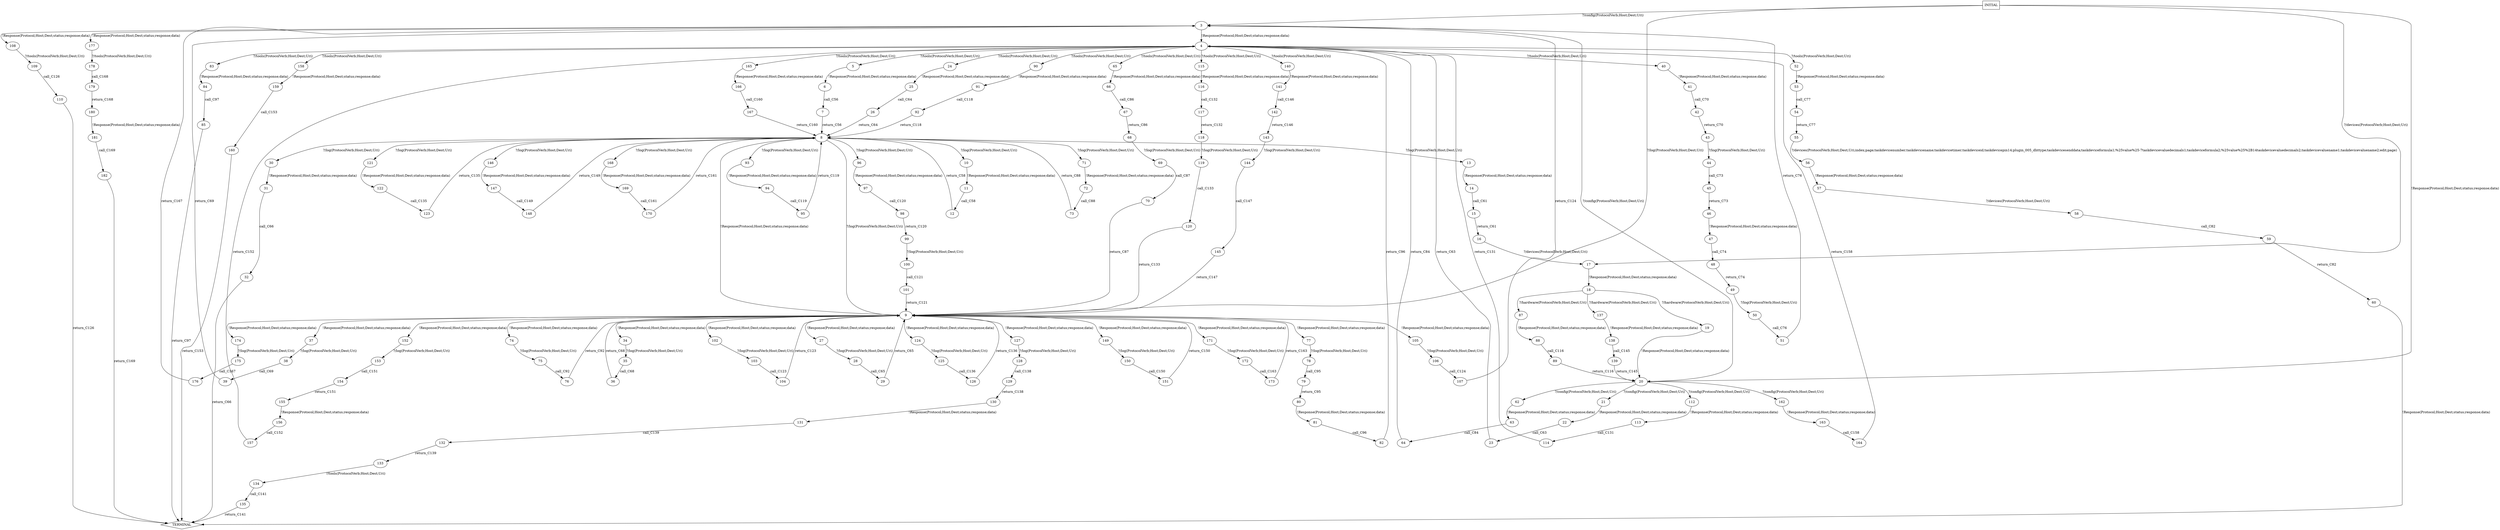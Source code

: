 digraph G {
  0 [label="INITIAL",shape=box];
  1 [label="TERMINAL",shape=diamond];
  3 [label="3"];
  4 [label="4"];
  5 [label="5"];
  6 [label="6"];
  7 [label="7"];
  8 [label="8"];
  9 [label="9"];
  10 [label="10"];
  11 [label="11"];
  12 [label="12"];
  13 [label="13"];
  14 [label="14"];
  15 [label="15"];
  16 [label="16"];
  17 [label="17"];
  18 [label="18"];
  19 [label="19"];
  20 [label="20"];
  21 [label="21"];
  22 [label="22"];
  23 [label="23"];
  24 [label="24"];
  25 [label="25"];
  26 [label="26"];
  27 [label="27"];
  28 [label="28"];
  29 [label="29"];
  30 [label="30"];
  31 [label="31"];
  32 [label="32"];
  34 [label="34"];
  35 [label="35"];
  36 [label="36"];
  37 [label="37"];
  38 [label="38"];
  39 [label="39"];
  40 [label="40"];
  41 [label="41"];
  42 [label="42"];
  43 [label="43"];
  44 [label="44"];
  45 [label="45"];
  46 [label="46"];
  47 [label="47"];
  48 [label="48"];
  49 [label="49"];
  50 [label="50"];
  51 [label="51"];
  52 [label="52"];
  53 [label="53"];
  54 [label="54"];
  55 [label="55"];
  56 [label="56"];
  57 [label="57"];
  58 [label="58"];
  59 [label="59"];
  60 [label="60"];
  62 [label="62"];
  63 [label="63"];
  64 [label="64"];
  65 [label="65"];
  66 [label="66"];
  67 [label="67"];
  68 [label="68"];
  69 [label="69"];
  70 [label="70"];
  71 [label="71"];
  72 [label="72"];
  73 [label="73"];
  74 [label="74"];
  75 [label="75"];
  76 [label="76"];
  77 [label="77"];
  78 [label="78"];
  79 [label="79"];
  80 [label="80"];
  81 [label="81"];
  82 [label="82"];
  83 [label="83"];
  84 [label="84"];
  85 [label="85"];
  87 [label="87"];
  88 [label="88"];
  89 [label="89"];
  90 [label="90"];
  91 [label="91"];
  92 [label="92"];
  93 [label="93"];
  94 [label="94"];
  95 [label="95"];
  96 [label="96"];
  97 [label="97"];
  98 [label="98"];
  99 [label="99"];
  100 [label="100"];
  101 [label="101"];
  102 [label="102"];
  103 [label="103"];
  104 [label="104"];
  105 [label="105"];
  106 [label="106"];
  107 [label="107"];
  108 [label="108"];
  109 [label="109"];
  110 [label="110"];
  112 [label="112"];
  113 [label="113"];
  114 [label="114"];
  115 [label="115"];
  116 [label="116"];
  117 [label="117"];
  118 [label="118"];
  119 [label="119"];
  120 [label="120"];
  121 [label="121"];
  122 [label="122"];
  123 [label="123"];
  124 [label="124"];
  125 [label="125"];
  126 [label="126"];
  127 [label="127"];
  128 [label="128"];
  129 [label="129"];
  130 [label="130"];
  131 [label="131"];
  132 [label="132"];
  133 [label="133"];
  134 [label="134"];
  135 [label="135"];
  137 [label="137"];
  138 [label="138"];
  139 [label="139"];
  140 [label="140"];
  141 [label="141"];
  142 [label="142"];
  143 [label="143"];
  144 [label="144"];
  145 [label="145"];
  146 [label="146"];
  147 [label="147"];
  148 [label="148"];
  149 [label="149"];
  150 [label="150"];
  151 [label="151"];
  152 [label="152"];
  153 [label="153"];
  154 [label="154"];
  155 [label="155"];
  156 [label="156"];
  157 [label="157"];
  158 [label="158"];
  159 [label="159"];
  160 [label="160"];
  162 [label="162"];
  163 [label="163"];
  164 [label="164"];
  165 [label="165"];
  166 [label="166"];
  167 [label="167"];
  168 [label="168"];
  169 [label="169"];
  170 [label="170"];
  171 [label="171"];
  172 [label="172"];
  173 [label="173"];
  174 [label="174"];
  175 [label="175"];
  176 [label="176"];
  177 [label="177"];
  178 [label="178"];
  179 [label="179"];
  180 [label="180"];
  181 [label="181"];
  182 [label="182"];
0->3 [label="?/config(ProtocolVerb;Host;Dest;Uri)"];
3->177 [label="!Response(Protocol;Host;Dest;status;response;data)"];
3->108 [label="!Response(Protocol;Host;Dest;status;response;data)"];
3->4 [label="!Response(Protocol;Host;Dest;status;response;data)"];
4->5 [label="?/tools(ProtocolVerb;Host;Dest;Uri)"];
4->24 [label="?/tools(ProtocolVerb;Host;Dest;Uri)"];
4->115 [label="?/tools(ProtocolVerb;Host;Dest;Uri)"];
4->65 [label="?/tools(ProtocolVerb;Host;Dest;Uri)"];
4->52 [label="?/tools(ProtocolVerb;Host;Dest;Uri)"];
4->158 [label="?/tools(ProtocolVerb;Host;Dest;Uri)"];
4->90 [label="?/tools(ProtocolVerb;Host;Dest;Uri)"];
4->165 [label="?/tools(ProtocolVerb;Host;Dest;Uri)"];
4->40 [label="?/tools(ProtocolVerb;Host;Dest;Uri)"];
4->83 [label="?/tools(ProtocolVerb;Host;Dest;Uri)"];
4->140 [label="?/tools(ProtocolVerb;Host;Dest;Uri)"];
5->6 [label="!Response(Protocol;Host;Dest;status;response;data)"];
6->7  [label="call_C56"];
7->8  [label="return_C56"];
8->13 [label="?/log(ProtocolVerb;Host;Dest;Uri)"];
8->71 [label="?/log(ProtocolVerb;Host;Dest;Uri)"];
8->168 [label="?/log(ProtocolVerb;Host;Dest;Uri)"];
8->10 [label="?/log(ProtocolVerb;Host;Dest;Uri)"];
8->96 [label="?/log(ProtocolVerb;Host;Dest;Uri)"];
8->93 [label="?/log(ProtocolVerb;Host;Dest;Uri)"];
8->30 [label="?/log(ProtocolVerb;Host;Dest;Uri)"];
8->146 [label="?/log(ProtocolVerb;Host;Dest;Uri)"];
8->121 [label="?/log(ProtocolVerb;Host;Dest;Uri)"];
8->9 [label="?/log(ProtocolVerb;Host;Dest;Uri)"];
9->77 [label="!Response(Protocol;Host;Dest;status;response;data)"];
9->102 [label="!Response(Protocol;Host;Dest;status;response;data)"];
9->149 [label="!Response(Protocol;Host;Dest;status;response;data)"];
9->27 [label="!Response(Protocol;Host;Dest;status;response;data)"];
9->37 [label="!Response(Protocol;Host;Dest;status;response;data)"];
9->127 [label="!Response(Protocol;Host;Dest;status;response;data)"];
9->74 [label="!Response(Protocol;Host;Dest;status;response;data)"];
9->171 [label="!Response(Protocol;Host;Dest;status;response;data)"];
9->34 [label="!Response(Protocol;Host;Dest;status;response;data)"];
9->105 [label="!Response(Protocol;Host;Dest;status;response;data)"];
9->124 [label="!Response(Protocol;Host;Dest;status;response;data)"];
9->174 [label="!Response(Protocol;Host;Dest;status;response;data)"];
9->152 [label="!Response(Protocol;Host;Dest;status;response;data)"];
9->8 [label="!Response(Protocol;Host;Dest;status;response;data)"];
10->11 [label="!Response(Protocol;Host;Dest;status;response;data)"];
11->12  [label="call_C58"];
12->8  [label="return_C58"];
13->14 [label="!Response(Protocol;Host;Dest;status;response;data)"];
14->15  [label="call_C61"];
15->16  [label="return_C61"];
16->17 [label="?/devices(ProtocolVerb;Host;Dest;Uri)"];
17->18 [label="!Response(Protocol;Host;Dest;status;response;data)"];
18->87 [label="?/hardware(ProtocolVerb;Host;Dest;Uri)"];
18->137 [label="?/hardware(ProtocolVerb;Host;Dest;Uri)"];
18->19 [label="?/hardware(ProtocolVerb;Host;Dest;Uri)"];
19->20 [label="!Response(Protocol;Host;Dest;status;response;data)"];
20->21 [label="?/config(ProtocolVerb;Host;Dest;Uri)"];
20->112 [label="?/config(ProtocolVerb;Host;Dest;Uri)"];
20->62 [label="?/config(ProtocolVerb;Host;Dest;Uri)"];
20->162 [label="?/config(ProtocolVerb;Host;Dest;Uri)"];
20->3 [label="?/config(ProtocolVerb;Host;Dest;Uri)"];
21->22 [label="!Response(Protocol;Host;Dest;status;response;data)"];
22->23  [label="call_C63"];
23->4  [label="return_C63"];
24->25 [label="!Response(Protocol;Host;Dest;status;response;data)"];
25->26  [label="call_C64"];
26->8  [label="return_C64"];
27->28 [label="?/log(ProtocolVerb;Host;Dest;Uri)"];
28->29  [label="call_C65"];
29->9  [label="return_C65"];
30->31 [label="!Response(Protocol;Host;Dest;status;response;data)"];
31->32  [label="call_C66"];
32->1  [label="return_C66"];
0->9 [label="?/log(ProtocolVerb;Host;Dest;Uri)"];
34->35 [label="?/log(ProtocolVerb;Host;Dest;Uri)"];
35->36  [label="call_C68"];
36->9  [label="return_C68"];
37->38 [label="?/log(ProtocolVerb;Host;Dest;Uri)"];
38->39  [label="call_C69"];
39->3  [label="return_C69"];
40->41 [label="!Response(Protocol;Host;Dest;status;response;data)"];
41->42  [label="call_C70"];
42->43  [label="return_C70"];
43->44 [label="?/log(ProtocolVerb;Host;Dest;Uri)"];
44->45  [label="call_C73"];
45->46  [label="return_C73"];
46->47 [label="!Response(Protocol;Host;Dest;status;response;data)"];
47->48  [label="call_C74"];
48->49  [label="return_C74"];
49->50 [label="?/log(ProtocolVerb;Host;Dest;Uri)"];
50->51  [label="call_C76"];
51->3  [label="return_C76"];
52->53 [label="!Response(Protocol;Host;Dest;status;response;data)"];
53->54  [label="call_C77"];
54->55  [label="return_C77"];
55->56 [label="?/devices(ProtocolVerb;Host;Dest;Uri;index;page;taskdevicenumber;taskdevicename;taskdevicetimer;taskdeviceid;taskdevicepin14;plugin_005_dhttype;taskdevicesenddata;taskdeviceformula1;%25value%25-7taskdevicevaluedecimals1;taskdeviceformula2;%25value%25%2B14taskdevicevaluedecimals2;taskdevicevaluename1;taskdevicevaluename2;edit;page)"];
56->57 [label="!Response(Protocol;Host;Dest;status;response;data)"];
57->58 [label="?/devices(ProtocolVerb;Host;Dest;Uri)"];
58->59  [label="call_C82"];
59->60  [label="return_C82"];
60->1 [label="!Response(Protocol;Host;Dest;status;response;data)"];
0->17 [label="?/devices(ProtocolVerb;Host;Dest;Uri)"];
62->63 [label="!Response(Protocol;Host;Dest;status;response;data)"];
63->64  [label="call_C84"];
64->4  [label="return_C84"];
65->66 [label="!Response(Protocol;Host;Dest;status;response;data)"];
66->67  [label="call_C86"];
67->68  [label="return_C86"];
68->69 [label="?/log(ProtocolVerb;Host;Dest;Uri)"];
69->70  [label="call_C87"];
70->9  [label="return_C87"];
71->72 [label="!Response(Protocol;Host;Dest;status;response;data)"];
72->73  [label="call_C88"];
73->8  [label="return_C88"];
74->75 [label="?/log(ProtocolVerb;Host;Dest;Uri)"];
75->76  [label="call_C92"];
76->9  [label="return_C92"];
77->78 [label="?/log(ProtocolVerb;Host;Dest;Uri)"];
78->79  [label="call_C95"];
79->80  [label="return_C95"];
80->81 [label="!Response(Protocol;Host;Dest;status;response;data)"];
81->82  [label="call_C96"];
82->4  [label="return_C96"];
83->84 [label="!Response(Protocol;Host;Dest;status;response;data)"];
84->85  [label="call_C97"];
85->1  [label="return_C97"];
87->88 [label="!Response(Protocol;Host;Dest;status;response;data)"];
88->89  [label="call_C116"];
89->20  [label="return_C116"];
90->91 [label="!Response(Protocol;Host;Dest;status;response;data)"];
91->92  [label="call_C118"];
92->8  [label="return_C118"];
93->94 [label="!Response(Protocol;Host;Dest;status;response;data)"];
94->95  [label="call_C119"];
95->8  [label="return_C119"];
96->97 [label="!Response(Protocol;Host;Dest;status;response;data)"];
97->98  [label="call_C120"];
98->99  [label="return_C120"];
99->100 [label="?/log(ProtocolVerb;Host;Dest;Uri)"];
100->101  [label="call_C121"];
101->9  [label="return_C121"];
102->103 [label="?/log(ProtocolVerb;Host;Dest;Uri)"];
103->104  [label="call_C123"];
104->9  [label="return_C123"];
105->106 [label="?/log(ProtocolVerb;Host;Dest;Uri)"];
106->107  [label="call_C124"];
107->3  [label="return_C124"];
108->109 [label="?/tools(ProtocolVerb;Host;Dest;Uri)"];
109->110  [label="call_C126"];
110->1  [label="return_C126"];
112->113 [label="!Response(Protocol;Host;Dest;status;response;data)"];
113->114  [label="call_C131"];
114->4  [label="return_C131"];
115->116 [label="!Response(Protocol;Host;Dest;status;response;data)"];
116->117  [label="call_C132"];
117->118  [label="return_C132"];
118->119 [label="?/log(ProtocolVerb;Host;Dest;Uri)"];
119->120  [label="call_C133"];
120->9  [label="return_C133"];
121->122 [label="!Response(Protocol;Host;Dest;status;response;data)"];
122->123  [label="call_C135"];
123->8  [label="return_C135"];
124->125 [label="?/log(ProtocolVerb;Host;Dest;Uri)"];
125->126  [label="call_C136"];
126->9  [label="return_C136"];
127->128 [label="?/log(ProtocolVerb;Host;Dest;Uri)"];
128->129  [label="call_C138"];
129->130  [label="return_C138"];
130->131 [label="!Response(Protocol;Host;Dest;status;response;data)"];
131->132  [label="call_C139"];
132->133  [label="return_C139"];
133->134 [label="?/tools(ProtocolVerb;Host;Dest;Uri)"];
134->135  [label="call_C141"];
135->1  [label="return_C141"];
137->138 [label="!Response(Protocol;Host;Dest;status;response;data)"];
138->139  [label="call_C145"];
139->20  [label="return_C145"];
140->141 [label="!Response(Protocol;Host;Dest;status;response;data)"];
141->142  [label="call_C146"];
142->143  [label="return_C146"];
143->144 [label="?/log(ProtocolVerb;Host;Dest;Uri)"];
144->145  [label="call_C147"];
145->9  [label="return_C147"];
146->147 [label="!Response(Protocol;Host;Dest;status;response;data)"];
147->148  [label="call_C149"];
148->8  [label="return_C149"];
149->150 [label="?/log(ProtocolVerb;Host;Dest;Uri)"];
150->151  [label="call_C150"];
151->9  [label="return_C150"];
152->153 [label="?/log(ProtocolVerb;Host;Dest;Uri)"];
153->154  [label="call_C151"];
154->155  [label="return_C151"];
155->156 [label="!Response(Protocol;Host;Dest;status;response;data)"];
156->157  [label="call_C152"];
157->4  [label="return_C152"];
158->159 [label="!Response(Protocol;Host;Dest;status;response;data)"];
159->160  [label="call_C153"];
160->1  [label="return_C153"];
0->20 [label="!Response(Protocol;Host;Dest;status;response;data)"];
162->163 [label="!Response(Protocol;Host;Dest;status;response;data)"];
163->164  [label="call_C158"];
164->4  [label="return_C158"];
165->166 [label="!Response(Protocol;Host;Dest;status;response;data)"];
166->167  [label="call_C160"];
167->8  [label="return_C160"];
168->169 [label="!Response(Protocol;Host;Dest;status;response;data)"];
169->170  [label="call_C161"];
170->8  [label="return_C161"];
171->172 [label="?/log(ProtocolVerb;Host;Dest;Uri)"];
172->173  [label="call_C163"];
173->9  [label="return_C163"];
174->175 [label="?/log(ProtocolVerb;Host;Dest;Uri)"];
175->176  [label="call_C167"];
176->3  [label="return_C167"];
177->178 [label="?/tools(ProtocolVerb;Host;Dest;Uri)"];
178->179  [label="call_C168"];
179->180  [label="return_C168"];
180->181 [label="!Response(Protocol;Host;Dest;status;response;data)"];
181->182  [label="call_C169"];
182->1  [label="return_C169"];
}
